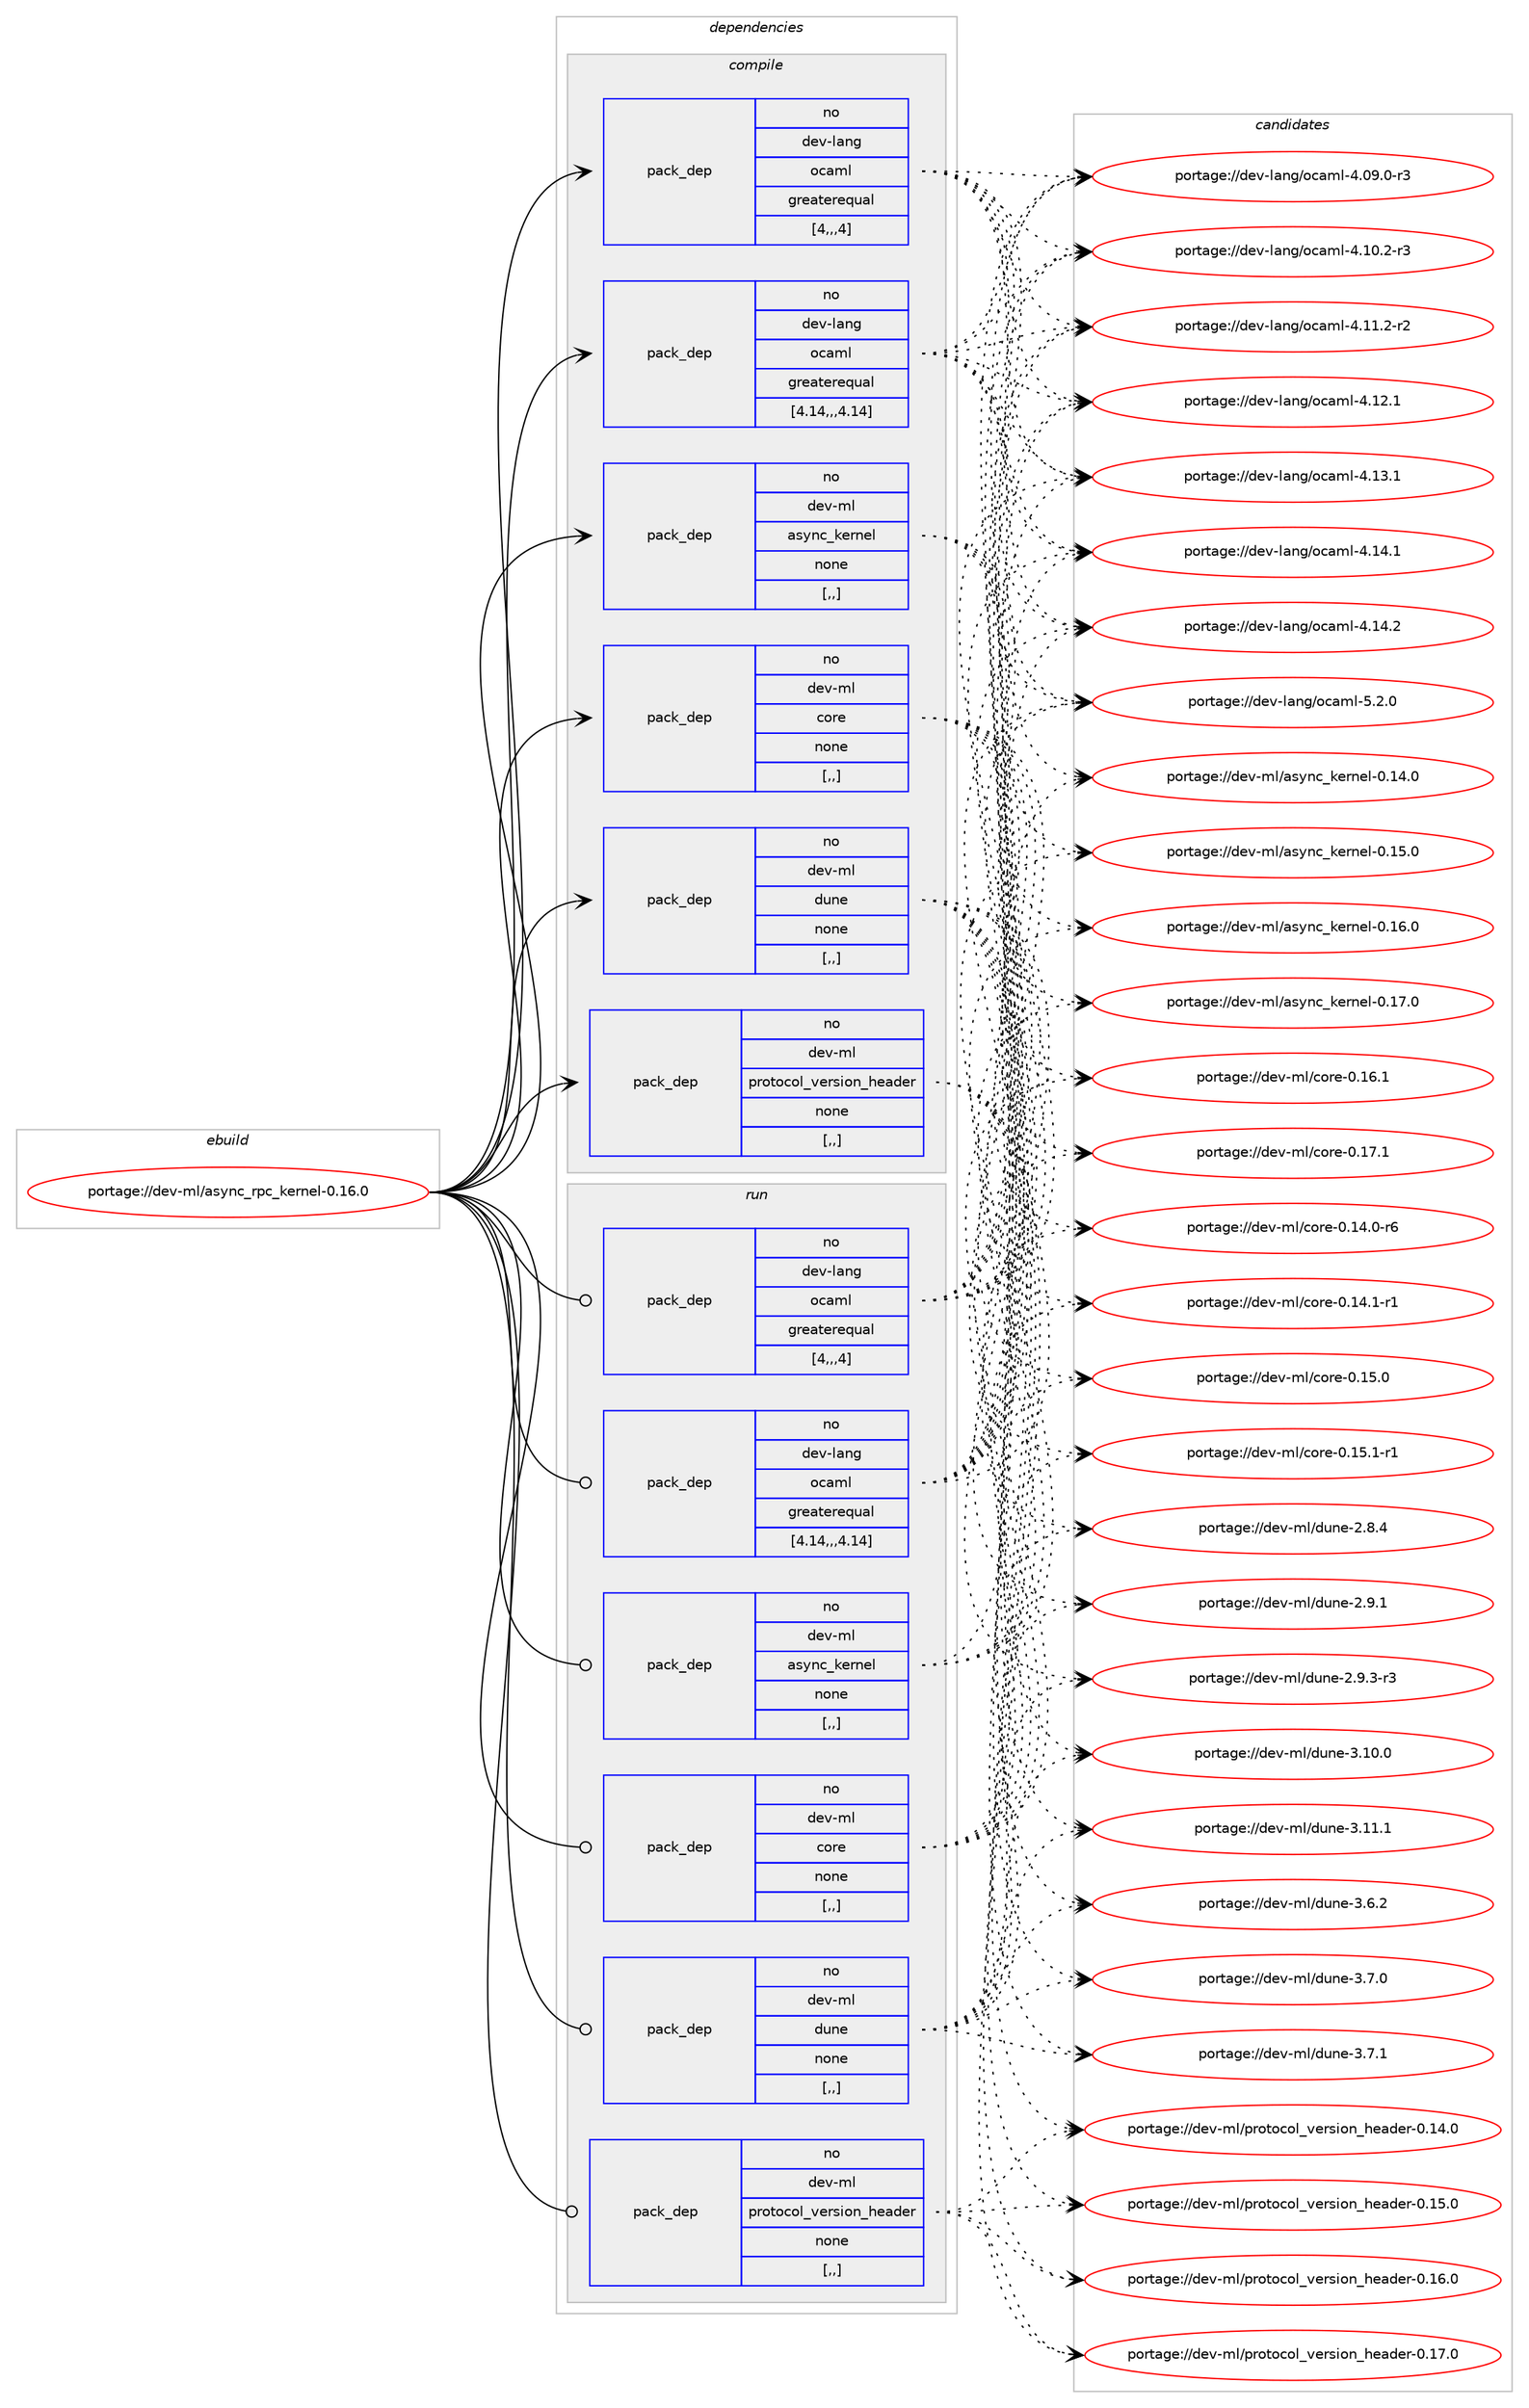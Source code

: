 digraph prolog {

# *************
# Graph options
# *************

newrank=true;
concentrate=true;
compound=true;
graph [rankdir=LR,fontname=Helvetica,fontsize=10,ranksep=1.5];#, ranksep=2.5, nodesep=0.2];
edge  [arrowhead=vee];
node  [fontname=Helvetica,fontsize=10];

# **********
# The ebuild
# **********

subgraph cluster_leftcol {
color=gray;
rank=same;
label=<<i>ebuild</i>>;
id [label="portage://dev-ml/async_rpc_kernel-0.16.0", color=red, width=4, href="../dev-ml/async_rpc_kernel-0.16.0.svg"];
}

# ****************
# The dependencies
# ****************

subgraph cluster_midcol {
color=gray;
label=<<i>dependencies</i>>;
subgraph cluster_compile {
fillcolor="#eeeeee";
style=filled;
label=<<i>compile</i>>;
subgraph pack84648 {
dependency114246 [label=<<TABLE BORDER="0" CELLBORDER="1" CELLSPACING="0" CELLPADDING="4" WIDTH="220"><TR><TD ROWSPAN="6" CELLPADDING="30">pack_dep</TD></TR><TR><TD WIDTH="110">no</TD></TR><TR><TD>dev-lang</TD></TR><TR><TD>ocaml</TD></TR><TR><TD>greaterequal</TD></TR><TR><TD>[4,,,4]</TD></TR></TABLE>>, shape=none, color=blue];
}
id:e -> dependency114246:w [weight=20,style="solid",arrowhead="vee"];
subgraph pack84649 {
dependency114247 [label=<<TABLE BORDER="0" CELLBORDER="1" CELLSPACING="0" CELLPADDING="4" WIDTH="220"><TR><TD ROWSPAN="6" CELLPADDING="30">pack_dep</TD></TR><TR><TD WIDTH="110">no</TD></TR><TR><TD>dev-lang</TD></TR><TR><TD>ocaml</TD></TR><TR><TD>greaterequal</TD></TR><TR><TD>[4.14,,,4.14]</TD></TR></TABLE>>, shape=none, color=blue];
}
id:e -> dependency114247:w [weight=20,style="solid",arrowhead="vee"];
subgraph pack84650 {
dependency114248 [label=<<TABLE BORDER="0" CELLBORDER="1" CELLSPACING="0" CELLPADDING="4" WIDTH="220"><TR><TD ROWSPAN="6" CELLPADDING="30">pack_dep</TD></TR><TR><TD WIDTH="110">no</TD></TR><TR><TD>dev-ml</TD></TR><TR><TD>async_kernel</TD></TR><TR><TD>none</TD></TR><TR><TD>[,,]</TD></TR></TABLE>>, shape=none, color=blue];
}
id:e -> dependency114248:w [weight=20,style="solid",arrowhead="vee"];
subgraph pack84651 {
dependency114249 [label=<<TABLE BORDER="0" CELLBORDER="1" CELLSPACING="0" CELLPADDING="4" WIDTH="220"><TR><TD ROWSPAN="6" CELLPADDING="30">pack_dep</TD></TR><TR><TD WIDTH="110">no</TD></TR><TR><TD>dev-ml</TD></TR><TR><TD>core</TD></TR><TR><TD>none</TD></TR><TR><TD>[,,]</TD></TR></TABLE>>, shape=none, color=blue];
}
id:e -> dependency114249:w [weight=20,style="solid",arrowhead="vee"];
subgraph pack84652 {
dependency114250 [label=<<TABLE BORDER="0" CELLBORDER="1" CELLSPACING="0" CELLPADDING="4" WIDTH="220"><TR><TD ROWSPAN="6" CELLPADDING="30">pack_dep</TD></TR><TR><TD WIDTH="110">no</TD></TR><TR><TD>dev-ml</TD></TR><TR><TD>dune</TD></TR><TR><TD>none</TD></TR><TR><TD>[,,]</TD></TR></TABLE>>, shape=none, color=blue];
}
id:e -> dependency114250:w [weight=20,style="solid",arrowhead="vee"];
subgraph pack84653 {
dependency114251 [label=<<TABLE BORDER="0" CELLBORDER="1" CELLSPACING="0" CELLPADDING="4" WIDTH="220"><TR><TD ROWSPAN="6" CELLPADDING="30">pack_dep</TD></TR><TR><TD WIDTH="110">no</TD></TR><TR><TD>dev-ml</TD></TR><TR><TD>protocol_version_header</TD></TR><TR><TD>none</TD></TR><TR><TD>[,,]</TD></TR></TABLE>>, shape=none, color=blue];
}
id:e -> dependency114251:w [weight=20,style="solid",arrowhead="vee"];
}
subgraph cluster_compileandrun {
fillcolor="#eeeeee";
style=filled;
label=<<i>compile and run</i>>;
}
subgraph cluster_run {
fillcolor="#eeeeee";
style=filled;
label=<<i>run</i>>;
subgraph pack84654 {
dependency114252 [label=<<TABLE BORDER="0" CELLBORDER="1" CELLSPACING="0" CELLPADDING="4" WIDTH="220"><TR><TD ROWSPAN="6" CELLPADDING="30">pack_dep</TD></TR><TR><TD WIDTH="110">no</TD></TR><TR><TD>dev-lang</TD></TR><TR><TD>ocaml</TD></TR><TR><TD>greaterequal</TD></TR><TR><TD>[4,,,4]</TD></TR></TABLE>>, shape=none, color=blue];
}
id:e -> dependency114252:w [weight=20,style="solid",arrowhead="odot"];
subgraph pack84655 {
dependency114253 [label=<<TABLE BORDER="0" CELLBORDER="1" CELLSPACING="0" CELLPADDING="4" WIDTH="220"><TR><TD ROWSPAN="6" CELLPADDING="30">pack_dep</TD></TR><TR><TD WIDTH="110">no</TD></TR><TR><TD>dev-lang</TD></TR><TR><TD>ocaml</TD></TR><TR><TD>greaterequal</TD></TR><TR><TD>[4.14,,,4.14]</TD></TR></TABLE>>, shape=none, color=blue];
}
id:e -> dependency114253:w [weight=20,style="solid",arrowhead="odot"];
subgraph pack84656 {
dependency114254 [label=<<TABLE BORDER="0" CELLBORDER="1" CELLSPACING="0" CELLPADDING="4" WIDTH="220"><TR><TD ROWSPAN="6" CELLPADDING="30">pack_dep</TD></TR><TR><TD WIDTH="110">no</TD></TR><TR><TD>dev-ml</TD></TR><TR><TD>async_kernel</TD></TR><TR><TD>none</TD></TR><TR><TD>[,,]</TD></TR></TABLE>>, shape=none, color=blue];
}
id:e -> dependency114254:w [weight=20,style="solid",arrowhead="odot"];
subgraph pack84657 {
dependency114255 [label=<<TABLE BORDER="0" CELLBORDER="1" CELLSPACING="0" CELLPADDING="4" WIDTH="220"><TR><TD ROWSPAN="6" CELLPADDING="30">pack_dep</TD></TR><TR><TD WIDTH="110">no</TD></TR><TR><TD>dev-ml</TD></TR><TR><TD>core</TD></TR><TR><TD>none</TD></TR><TR><TD>[,,]</TD></TR></TABLE>>, shape=none, color=blue];
}
id:e -> dependency114255:w [weight=20,style="solid",arrowhead="odot"];
subgraph pack84658 {
dependency114256 [label=<<TABLE BORDER="0" CELLBORDER="1" CELLSPACING="0" CELLPADDING="4" WIDTH="220"><TR><TD ROWSPAN="6" CELLPADDING="30">pack_dep</TD></TR><TR><TD WIDTH="110">no</TD></TR><TR><TD>dev-ml</TD></TR><TR><TD>dune</TD></TR><TR><TD>none</TD></TR><TR><TD>[,,]</TD></TR></TABLE>>, shape=none, color=blue];
}
id:e -> dependency114256:w [weight=20,style="solid",arrowhead="odot"];
subgraph pack84659 {
dependency114257 [label=<<TABLE BORDER="0" CELLBORDER="1" CELLSPACING="0" CELLPADDING="4" WIDTH="220"><TR><TD ROWSPAN="6" CELLPADDING="30">pack_dep</TD></TR><TR><TD WIDTH="110">no</TD></TR><TR><TD>dev-ml</TD></TR><TR><TD>protocol_version_header</TD></TR><TR><TD>none</TD></TR><TR><TD>[,,]</TD></TR></TABLE>>, shape=none, color=blue];
}
id:e -> dependency114257:w [weight=20,style="solid",arrowhead="odot"];
}
}

# **************
# The candidates
# **************

subgraph cluster_choices {
rank=same;
color=gray;
label=<<i>candidates</i>>;

subgraph choice84648 {
color=black;
nodesep=1;
choice1001011184510897110103471119997109108455246485746484511451 [label="portage://dev-lang/ocaml-4.09.0-r3", color=red, width=4,href="../dev-lang/ocaml-4.09.0-r3.svg"];
choice1001011184510897110103471119997109108455246494846504511451 [label="portage://dev-lang/ocaml-4.10.2-r3", color=red, width=4,href="../dev-lang/ocaml-4.10.2-r3.svg"];
choice1001011184510897110103471119997109108455246494946504511450 [label="portage://dev-lang/ocaml-4.11.2-r2", color=red, width=4,href="../dev-lang/ocaml-4.11.2-r2.svg"];
choice100101118451089711010347111999710910845524649504649 [label="portage://dev-lang/ocaml-4.12.1", color=red, width=4,href="../dev-lang/ocaml-4.12.1.svg"];
choice100101118451089711010347111999710910845524649514649 [label="portage://dev-lang/ocaml-4.13.1", color=red, width=4,href="../dev-lang/ocaml-4.13.1.svg"];
choice100101118451089711010347111999710910845524649524649 [label="portage://dev-lang/ocaml-4.14.1", color=red, width=4,href="../dev-lang/ocaml-4.14.1.svg"];
choice100101118451089711010347111999710910845524649524650 [label="portage://dev-lang/ocaml-4.14.2", color=red, width=4,href="../dev-lang/ocaml-4.14.2.svg"];
choice1001011184510897110103471119997109108455346504648 [label="portage://dev-lang/ocaml-5.2.0", color=red, width=4,href="../dev-lang/ocaml-5.2.0.svg"];
dependency114246:e -> choice1001011184510897110103471119997109108455246485746484511451:w [style=dotted,weight="100"];
dependency114246:e -> choice1001011184510897110103471119997109108455246494846504511451:w [style=dotted,weight="100"];
dependency114246:e -> choice1001011184510897110103471119997109108455246494946504511450:w [style=dotted,weight="100"];
dependency114246:e -> choice100101118451089711010347111999710910845524649504649:w [style=dotted,weight="100"];
dependency114246:e -> choice100101118451089711010347111999710910845524649514649:w [style=dotted,weight="100"];
dependency114246:e -> choice100101118451089711010347111999710910845524649524649:w [style=dotted,weight="100"];
dependency114246:e -> choice100101118451089711010347111999710910845524649524650:w [style=dotted,weight="100"];
dependency114246:e -> choice1001011184510897110103471119997109108455346504648:w [style=dotted,weight="100"];
}
subgraph choice84649 {
color=black;
nodesep=1;
choice1001011184510897110103471119997109108455246485746484511451 [label="portage://dev-lang/ocaml-4.09.0-r3", color=red, width=4,href="../dev-lang/ocaml-4.09.0-r3.svg"];
choice1001011184510897110103471119997109108455246494846504511451 [label="portage://dev-lang/ocaml-4.10.2-r3", color=red, width=4,href="../dev-lang/ocaml-4.10.2-r3.svg"];
choice1001011184510897110103471119997109108455246494946504511450 [label="portage://dev-lang/ocaml-4.11.2-r2", color=red, width=4,href="../dev-lang/ocaml-4.11.2-r2.svg"];
choice100101118451089711010347111999710910845524649504649 [label="portage://dev-lang/ocaml-4.12.1", color=red, width=4,href="../dev-lang/ocaml-4.12.1.svg"];
choice100101118451089711010347111999710910845524649514649 [label="portage://dev-lang/ocaml-4.13.1", color=red, width=4,href="../dev-lang/ocaml-4.13.1.svg"];
choice100101118451089711010347111999710910845524649524649 [label="portage://dev-lang/ocaml-4.14.1", color=red, width=4,href="../dev-lang/ocaml-4.14.1.svg"];
choice100101118451089711010347111999710910845524649524650 [label="portage://dev-lang/ocaml-4.14.2", color=red, width=4,href="../dev-lang/ocaml-4.14.2.svg"];
choice1001011184510897110103471119997109108455346504648 [label="portage://dev-lang/ocaml-5.2.0", color=red, width=4,href="../dev-lang/ocaml-5.2.0.svg"];
dependency114247:e -> choice1001011184510897110103471119997109108455246485746484511451:w [style=dotted,weight="100"];
dependency114247:e -> choice1001011184510897110103471119997109108455246494846504511451:w [style=dotted,weight="100"];
dependency114247:e -> choice1001011184510897110103471119997109108455246494946504511450:w [style=dotted,weight="100"];
dependency114247:e -> choice100101118451089711010347111999710910845524649504649:w [style=dotted,weight="100"];
dependency114247:e -> choice100101118451089711010347111999710910845524649514649:w [style=dotted,weight="100"];
dependency114247:e -> choice100101118451089711010347111999710910845524649524649:w [style=dotted,weight="100"];
dependency114247:e -> choice100101118451089711010347111999710910845524649524650:w [style=dotted,weight="100"];
dependency114247:e -> choice1001011184510897110103471119997109108455346504648:w [style=dotted,weight="100"];
}
subgraph choice84650 {
color=black;
nodesep=1;
choice100101118451091084797115121110999510710111411010110845484649524648 [label="portage://dev-ml/async_kernel-0.14.0", color=red, width=4,href="../dev-ml/async_kernel-0.14.0.svg"];
choice100101118451091084797115121110999510710111411010110845484649534648 [label="portage://dev-ml/async_kernel-0.15.0", color=red, width=4,href="../dev-ml/async_kernel-0.15.0.svg"];
choice100101118451091084797115121110999510710111411010110845484649544648 [label="portage://dev-ml/async_kernel-0.16.0", color=red, width=4,href="../dev-ml/async_kernel-0.16.0.svg"];
choice100101118451091084797115121110999510710111411010110845484649554648 [label="portage://dev-ml/async_kernel-0.17.0", color=red, width=4,href="../dev-ml/async_kernel-0.17.0.svg"];
dependency114248:e -> choice100101118451091084797115121110999510710111411010110845484649524648:w [style=dotted,weight="100"];
dependency114248:e -> choice100101118451091084797115121110999510710111411010110845484649534648:w [style=dotted,weight="100"];
dependency114248:e -> choice100101118451091084797115121110999510710111411010110845484649544648:w [style=dotted,weight="100"];
dependency114248:e -> choice100101118451091084797115121110999510710111411010110845484649554648:w [style=dotted,weight="100"];
}
subgraph choice84651 {
color=black;
nodesep=1;
choice100101118451091084799111114101454846495246484511454 [label="portage://dev-ml/core-0.14.0-r6", color=red, width=4,href="../dev-ml/core-0.14.0-r6.svg"];
choice100101118451091084799111114101454846495246494511449 [label="portage://dev-ml/core-0.14.1-r1", color=red, width=4,href="../dev-ml/core-0.14.1-r1.svg"];
choice10010111845109108479911111410145484649534648 [label="portage://dev-ml/core-0.15.0", color=red, width=4,href="../dev-ml/core-0.15.0.svg"];
choice100101118451091084799111114101454846495346494511449 [label="portage://dev-ml/core-0.15.1-r1", color=red, width=4,href="../dev-ml/core-0.15.1-r1.svg"];
choice10010111845109108479911111410145484649544649 [label="portage://dev-ml/core-0.16.1", color=red, width=4,href="../dev-ml/core-0.16.1.svg"];
choice10010111845109108479911111410145484649554649 [label="portage://dev-ml/core-0.17.1", color=red, width=4,href="../dev-ml/core-0.17.1.svg"];
dependency114249:e -> choice100101118451091084799111114101454846495246484511454:w [style=dotted,weight="100"];
dependency114249:e -> choice100101118451091084799111114101454846495246494511449:w [style=dotted,weight="100"];
dependency114249:e -> choice10010111845109108479911111410145484649534648:w [style=dotted,weight="100"];
dependency114249:e -> choice100101118451091084799111114101454846495346494511449:w [style=dotted,weight="100"];
dependency114249:e -> choice10010111845109108479911111410145484649544649:w [style=dotted,weight="100"];
dependency114249:e -> choice10010111845109108479911111410145484649554649:w [style=dotted,weight="100"];
}
subgraph choice84652 {
color=black;
nodesep=1;
choice1001011184510910847100117110101455046564652 [label="portage://dev-ml/dune-2.8.4", color=red, width=4,href="../dev-ml/dune-2.8.4.svg"];
choice1001011184510910847100117110101455046574649 [label="portage://dev-ml/dune-2.9.1", color=red, width=4,href="../dev-ml/dune-2.9.1.svg"];
choice10010111845109108471001171101014550465746514511451 [label="portage://dev-ml/dune-2.9.3-r3", color=red, width=4,href="../dev-ml/dune-2.9.3-r3.svg"];
choice100101118451091084710011711010145514649484648 [label="portage://dev-ml/dune-3.10.0", color=red, width=4,href="../dev-ml/dune-3.10.0.svg"];
choice100101118451091084710011711010145514649494649 [label="portage://dev-ml/dune-3.11.1", color=red, width=4,href="../dev-ml/dune-3.11.1.svg"];
choice1001011184510910847100117110101455146544650 [label="portage://dev-ml/dune-3.6.2", color=red, width=4,href="../dev-ml/dune-3.6.2.svg"];
choice1001011184510910847100117110101455146554648 [label="portage://dev-ml/dune-3.7.0", color=red, width=4,href="../dev-ml/dune-3.7.0.svg"];
choice1001011184510910847100117110101455146554649 [label="portage://dev-ml/dune-3.7.1", color=red, width=4,href="../dev-ml/dune-3.7.1.svg"];
dependency114250:e -> choice1001011184510910847100117110101455046564652:w [style=dotted,weight="100"];
dependency114250:e -> choice1001011184510910847100117110101455046574649:w [style=dotted,weight="100"];
dependency114250:e -> choice10010111845109108471001171101014550465746514511451:w [style=dotted,weight="100"];
dependency114250:e -> choice100101118451091084710011711010145514649484648:w [style=dotted,weight="100"];
dependency114250:e -> choice100101118451091084710011711010145514649494649:w [style=dotted,weight="100"];
dependency114250:e -> choice1001011184510910847100117110101455146544650:w [style=dotted,weight="100"];
dependency114250:e -> choice1001011184510910847100117110101455146554648:w [style=dotted,weight="100"];
dependency114250:e -> choice1001011184510910847100117110101455146554649:w [style=dotted,weight="100"];
}
subgraph choice84653 {
color=black;
nodesep=1;
choice10010111845109108471121141111161119911110895118101114115105111110951041019710010111445484649524648 [label="portage://dev-ml/protocol_version_header-0.14.0", color=red, width=4,href="../dev-ml/protocol_version_header-0.14.0.svg"];
choice10010111845109108471121141111161119911110895118101114115105111110951041019710010111445484649534648 [label="portage://dev-ml/protocol_version_header-0.15.0", color=red, width=4,href="../dev-ml/protocol_version_header-0.15.0.svg"];
choice10010111845109108471121141111161119911110895118101114115105111110951041019710010111445484649544648 [label="portage://dev-ml/protocol_version_header-0.16.0", color=red, width=4,href="../dev-ml/protocol_version_header-0.16.0.svg"];
choice10010111845109108471121141111161119911110895118101114115105111110951041019710010111445484649554648 [label="portage://dev-ml/protocol_version_header-0.17.0", color=red, width=4,href="../dev-ml/protocol_version_header-0.17.0.svg"];
dependency114251:e -> choice10010111845109108471121141111161119911110895118101114115105111110951041019710010111445484649524648:w [style=dotted,weight="100"];
dependency114251:e -> choice10010111845109108471121141111161119911110895118101114115105111110951041019710010111445484649534648:w [style=dotted,weight="100"];
dependency114251:e -> choice10010111845109108471121141111161119911110895118101114115105111110951041019710010111445484649544648:w [style=dotted,weight="100"];
dependency114251:e -> choice10010111845109108471121141111161119911110895118101114115105111110951041019710010111445484649554648:w [style=dotted,weight="100"];
}
subgraph choice84654 {
color=black;
nodesep=1;
choice1001011184510897110103471119997109108455246485746484511451 [label="portage://dev-lang/ocaml-4.09.0-r3", color=red, width=4,href="../dev-lang/ocaml-4.09.0-r3.svg"];
choice1001011184510897110103471119997109108455246494846504511451 [label="portage://dev-lang/ocaml-4.10.2-r3", color=red, width=4,href="../dev-lang/ocaml-4.10.2-r3.svg"];
choice1001011184510897110103471119997109108455246494946504511450 [label="portage://dev-lang/ocaml-4.11.2-r2", color=red, width=4,href="../dev-lang/ocaml-4.11.2-r2.svg"];
choice100101118451089711010347111999710910845524649504649 [label="portage://dev-lang/ocaml-4.12.1", color=red, width=4,href="../dev-lang/ocaml-4.12.1.svg"];
choice100101118451089711010347111999710910845524649514649 [label="portage://dev-lang/ocaml-4.13.1", color=red, width=4,href="../dev-lang/ocaml-4.13.1.svg"];
choice100101118451089711010347111999710910845524649524649 [label="portage://dev-lang/ocaml-4.14.1", color=red, width=4,href="../dev-lang/ocaml-4.14.1.svg"];
choice100101118451089711010347111999710910845524649524650 [label="portage://dev-lang/ocaml-4.14.2", color=red, width=4,href="../dev-lang/ocaml-4.14.2.svg"];
choice1001011184510897110103471119997109108455346504648 [label="portage://dev-lang/ocaml-5.2.0", color=red, width=4,href="../dev-lang/ocaml-5.2.0.svg"];
dependency114252:e -> choice1001011184510897110103471119997109108455246485746484511451:w [style=dotted,weight="100"];
dependency114252:e -> choice1001011184510897110103471119997109108455246494846504511451:w [style=dotted,weight="100"];
dependency114252:e -> choice1001011184510897110103471119997109108455246494946504511450:w [style=dotted,weight="100"];
dependency114252:e -> choice100101118451089711010347111999710910845524649504649:w [style=dotted,weight="100"];
dependency114252:e -> choice100101118451089711010347111999710910845524649514649:w [style=dotted,weight="100"];
dependency114252:e -> choice100101118451089711010347111999710910845524649524649:w [style=dotted,weight="100"];
dependency114252:e -> choice100101118451089711010347111999710910845524649524650:w [style=dotted,weight="100"];
dependency114252:e -> choice1001011184510897110103471119997109108455346504648:w [style=dotted,weight="100"];
}
subgraph choice84655 {
color=black;
nodesep=1;
choice1001011184510897110103471119997109108455246485746484511451 [label="portage://dev-lang/ocaml-4.09.0-r3", color=red, width=4,href="../dev-lang/ocaml-4.09.0-r3.svg"];
choice1001011184510897110103471119997109108455246494846504511451 [label="portage://dev-lang/ocaml-4.10.2-r3", color=red, width=4,href="../dev-lang/ocaml-4.10.2-r3.svg"];
choice1001011184510897110103471119997109108455246494946504511450 [label="portage://dev-lang/ocaml-4.11.2-r2", color=red, width=4,href="../dev-lang/ocaml-4.11.2-r2.svg"];
choice100101118451089711010347111999710910845524649504649 [label="portage://dev-lang/ocaml-4.12.1", color=red, width=4,href="../dev-lang/ocaml-4.12.1.svg"];
choice100101118451089711010347111999710910845524649514649 [label="portage://dev-lang/ocaml-4.13.1", color=red, width=4,href="../dev-lang/ocaml-4.13.1.svg"];
choice100101118451089711010347111999710910845524649524649 [label="portage://dev-lang/ocaml-4.14.1", color=red, width=4,href="../dev-lang/ocaml-4.14.1.svg"];
choice100101118451089711010347111999710910845524649524650 [label="portage://dev-lang/ocaml-4.14.2", color=red, width=4,href="../dev-lang/ocaml-4.14.2.svg"];
choice1001011184510897110103471119997109108455346504648 [label="portage://dev-lang/ocaml-5.2.0", color=red, width=4,href="../dev-lang/ocaml-5.2.0.svg"];
dependency114253:e -> choice1001011184510897110103471119997109108455246485746484511451:w [style=dotted,weight="100"];
dependency114253:e -> choice1001011184510897110103471119997109108455246494846504511451:w [style=dotted,weight="100"];
dependency114253:e -> choice1001011184510897110103471119997109108455246494946504511450:w [style=dotted,weight="100"];
dependency114253:e -> choice100101118451089711010347111999710910845524649504649:w [style=dotted,weight="100"];
dependency114253:e -> choice100101118451089711010347111999710910845524649514649:w [style=dotted,weight="100"];
dependency114253:e -> choice100101118451089711010347111999710910845524649524649:w [style=dotted,weight="100"];
dependency114253:e -> choice100101118451089711010347111999710910845524649524650:w [style=dotted,weight="100"];
dependency114253:e -> choice1001011184510897110103471119997109108455346504648:w [style=dotted,weight="100"];
}
subgraph choice84656 {
color=black;
nodesep=1;
choice100101118451091084797115121110999510710111411010110845484649524648 [label="portage://dev-ml/async_kernel-0.14.0", color=red, width=4,href="../dev-ml/async_kernel-0.14.0.svg"];
choice100101118451091084797115121110999510710111411010110845484649534648 [label="portage://dev-ml/async_kernel-0.15.0", color=red, width=4,href="../dev-ml/async_kernel-0.15.0.svg"];
choice100101118451091084797115121110999510710111411010110845484649544648 [label="portage://dev-ml/async_kernel-0.16.0", color=red, width=4,href="../dev-ml/async_kernel-0.16.0.svg"];
choice100101118451091084797115121110999510710111411010110845484649554648 [label="portage://dev-ml/async_kernel-0.17.0", color=red, width=4,href="../dev-ml/async_kernel-0.17.0.svg"];
dependency114254:e -> choice100101118451091084797115121110999510710111411010110845484649524648:w [style=dotted,weight="100"];
dependency114254:e -> choice100101118451091084797115121110999510710111411010110845484649534648:w [style=dotted,weight="100"];
dependency114254:e -> choice100101118451091084797115121110999510710111411010110845484649544648:w [style=dotted,weight="100"];
dependency114254:e -> choice100101118451091084797115121110999510710111411010110845484649554648:w [style=dotted,weight="100"];
}
subgraph choice84657 {
color=black;
nodesep=1;
choice100101118451091084799111114101454846495246484511454 [label="portage://dev-ml/core-0.14.0-r6", color=red, width=4,href="../dev-ml/core-0.14.0-r6.svg"];
choice100101118451091084799111114101454846495246494511449 [label="portage://dev-ml/core-0.14.1-r1", color=red, width=4,href="../dev-ml/core-0.14.1-r1.svg"];
choice10010111845109108479911111410145484649534648 [label="portage://dev-ml/core-0.15.0", color=red, width=4,href="../dev-ml/core-0.15.0.svg"];
choice100101118451091084799111114101454846495346494511449 [label="portage://dev-ml/core-0.15.1-r1", color=red, width=4,href="../dev-ml/core-0.15.1-r1.svg"];
choice10010111845109108479911111410145484649544649 [label="portage://dev-ml/core-0.16.1", color=red, width=4,href="../dev-ml/core-0.16.1.svg"];
choice10010111845109108479911111410145484649554649 [label="portage://dev-ml/core-0.17.1", color=red, width=4,href="../dev-ml/core-0.17.1.svg"];
dependency114255:e -> choice100101118451091084799111114101454846495246484511454:w [style=dotted,weight="100"];
dependency114255:e -> choice100101118451091084799111114101454846495246494511449:w [style=dotted,weight="100"];
dependency114255:e -> choice10010111845109108479911111410145484649534648:w [style=dotted,weight="100"];
dependency114255:e -> choice100101118451091084799111114101454846495346494511449:w [style=dotted,weight="100"];
dependency114255:e -> choice10010111845109108479911111410145484649544649:w [style=dotted,weight="100"];
dependency114255:e -> choice10010111845109108479911111410145484649554649:w [style=dotted,weight="100"];
}
subgraph choice84658 {
color=black;
nodesep=1;
choice1001011184510910847100117110101455046564652 [label="portage://dev-ml/dune-2.8.4", color=red, width=4,href="../dev-ml/dune-2.8.4.svg"];
choice1001011184510910847100117110101455046574649 [label="portage://dev-ml/dune-2.9.1", color=red, width=4,href="../dev-ml/dune-2.9.1.svg"];
choice10010111845109108471001171101014550465746514511451 [label="portage://dev-ml/dune-2.9.3-r3", color=red, width=4,href="../dev-ml/dune-2.9.3-r3.svg"];
choice100101118451091084710011711010145514649484648 [label="portage://dev-ml/dune-3.10.0", color=red, width=4,href="../dev-ml/dune-3.10.0.svg"];
choice100101118451091084710011711010145514649494649 [label="portage://dev-ml/dune-3.11.1", color=red, width=4,href="../dev-ml/dune-3.11.1.svg"];
choice1001011184510910847100117110101455146544650 [label="portage://dev-ml/dune-3.6.2", color=red, width=4,href="../dev-ml/dune-3.6.2.svg"];
choice1001011184510910847100117110101455146554648 [label="portage://dev-ml/dune-3.7.0", color=red, width=4,href="../dev-ml/dune-3.7.0.svg"];
choice1001011184510910847100117110101455146554649 [label="portage://dev-ml/dune-3.7.1", color=red, width=4,href="../dev-ml/dune-3.7.1.svg"];
dependency114256:e -> choice1001011184510910847100117110101455046564652:w [style=dotted,weight="100"];
dependency114256:e -> choice1001011184510910847100117110101455046574649:w [style=dotted,weight="100"];
dependency114256:e -> choice10010111845109108471001171101014550465746514511451:w [style=dotted,weight="100"];
dependency114256:e -> choice100101118451091084710011711010145514649484648:w [style=dotted,weight="100"];
dependency114256:e -> choice100101118451091084710011711010145514649494649:w [style=dotted,weight="100"];
dependency114256:e -> choice1001011184510910847100117110101455146544650:w [style=dotted,weight="100"];
dependency114256:e -> choice1001011184510910847100117110101455146554648:w [style=dotted,weight="100"];
dependency114256:e -> choice1001011184510910847100117110101455146554649:w [style=dotted,weight="100"];
}
subgraph choice84659 {
color=black;
nodesep=1;
choice10010111845109108471121141111161119911110895118101114115105111110951041019710010111445484649524648 [label="portage://dev-ml/protocol_version_header-0.14.0", color=red, width=4,href="../dev-ml/protocol_version_header-0.14.0.svg"];
choice10010111845109108471121141111161119911110895118101114115105111110951041019710010111445484649534648 [label="portage://dev-ml/protocol_version_header-0.15.0", color=red, width=4,href="../dev-ml/protocol_version_header-0.15.0.svg"];
choice10010111845109108471121141111161119911110895118101114115105111110951041019710010111445484649544648 [label="portage://dev-ml/protocol_version_header-0.16.0", color=red, width=4,href="../dev-ml/protocol_version_header-0.16.0.svg"];
choice10010111845109108471121141111161119911110895118101114115105111110951041019710010111445484649554648 [label="portage://dev-ml/protocol_version_header-0.17.0", color=red, width=4,href="../dev-ml/protocol_version_header-0.17.0.svg"];
dependency114257:e -> choice10010111845109108471121141111161119911110895118101114115105111110951041019710010111445484649524648:w [style=dotted,weight="100"];
dependency114257:e -> choice10010111845109108471121141111161119911110895118101114115105111110951041019710010111445484649534648:w [style=dotted,weight="100"];
dependency114257:e -> choice10010111845109108471121141111161119911110895118101114115105111110951041019710010111445484649544648:w [style=dotted,weight="100"];
dependency114257:e -> choice10010111845109108471121141111161119911110895118101114115105111110951041019710010111445484649554648:w [style=dotted,weight="100"];
}
}

}
